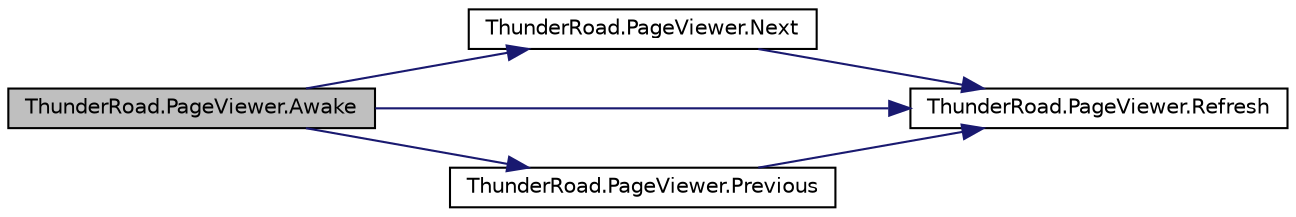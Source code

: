 digraph "ThunderRoad.PageViewer.Awake"
{
 // LATEX_PDF_SIZE
  edge [fontname="Helvetica",fontsize="10",labelfontname="Helvetica",labelfontsize="10"];
  node [fontname="Helvetica",fontsize="10",shape=record];
  rankdir="LR";
  Node1 [label="ThunderRoad.PageViewer.Awake",height=0.2,width=0.4,color="black", fillcolor="grey75", style="filled", fontcolor="black",tooltip="Awakes this instance."];
  Node1 -> Node2 [color="midnightblue",fontsize="10",style="solid",fontname="Helvetica"];
  Node2 [label="ThunderRoad.PageViewer.Next",height=0.2,width=0.4,color="black", fillcolor="white", style="filled",URL="$class_thunder_road_1_1_page_viewer.html#a1bda8e9a419305a13e11b8afee12fb78",tooltip="Nexts this instance."];
  Node2 -> Node3 [color="midnightblue",fontsize="10",style="solid",fontname="Helvetica"];
  Node3 [label="ThunderRoad.PageViewer.Refresh",height=0.2,width=0.4,color="black", fillcolor="white", style="filled",URL="$class_thunder_road_1_1_page_viewer.html#ab5d6ac1d5a273bb37cf25b49ef9f6f25",tooltip="Refreshes this instance."];
  Node1 -> Node4 [color="midnightblue",fontsize="10",style="solid",fontname="Helvetica"];
  Node4 [label="ThunderRoad.PageViewer.Previous",height=0.2,width=0.4,color="black", fillcolor="white", style="filled",URL="$class_thunder_road_1_1_page_viewer.html#a7251a455f64e4e1be5151cdd02722cda",tooltip="Previouses this instance."];
  Node4 -> Node3 [color="midnightblue",fontsize="10",style="solid",fontname="Helvetica"];
  Node1 -> Node3 [color="midnightblue",fontsize="10",style="solid",fontname="Helvetica"];
}
